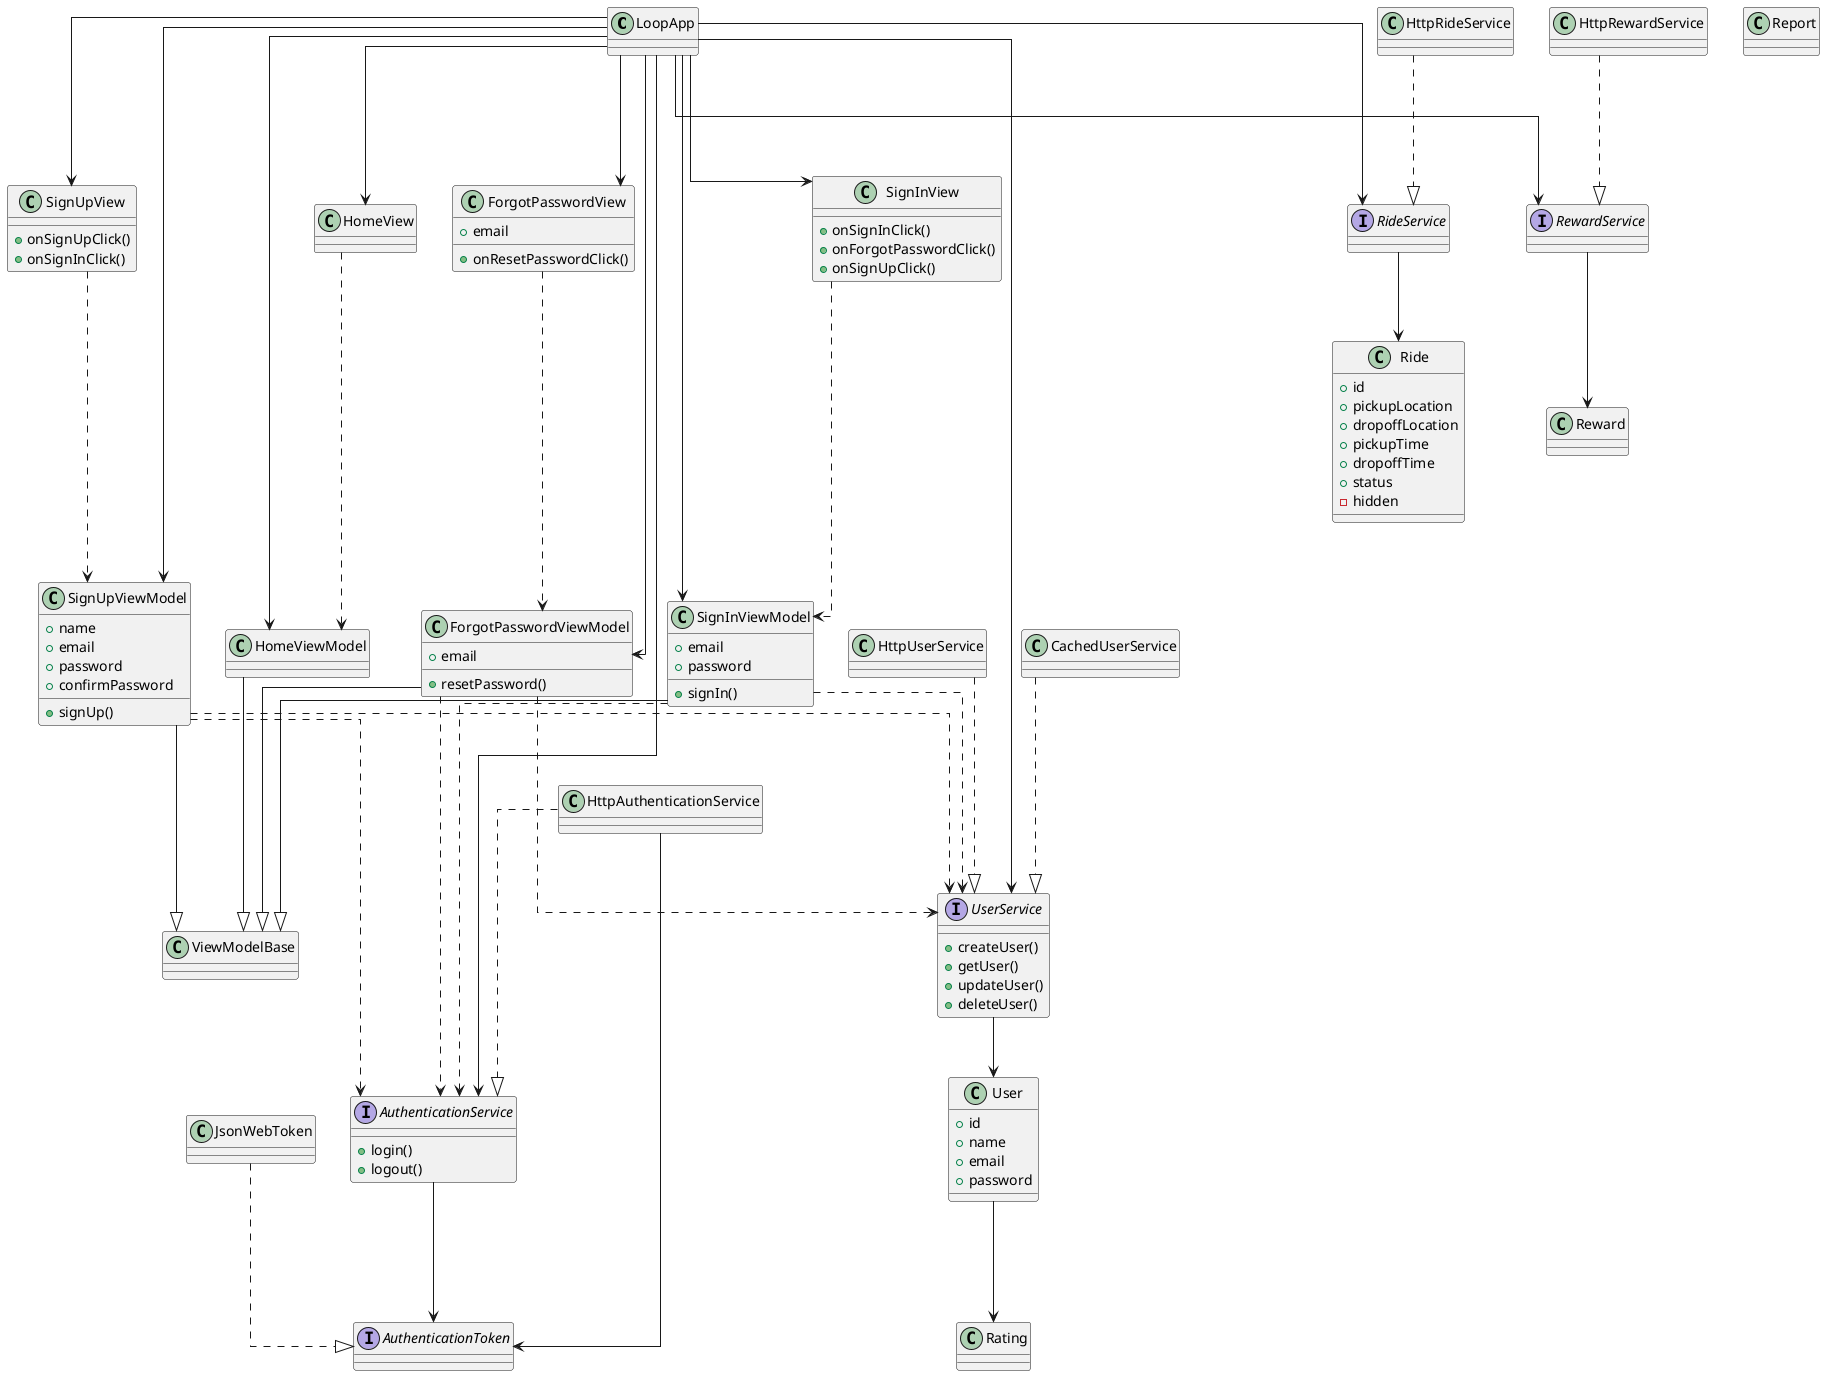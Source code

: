 @startuml
skinparam linetype ortho

LoopApp ---> SignInView
LoopApp ---> SignUpView
LoopApp ---> ForgotPasswordView
LoopApp ---> SignInViewModel
LoopApp ---> SignUpViewModel
LoopApp ---> ForgotPasswordViewModel
LoopApp ---> HomeView
LoopApp ---> HomeViewModel
LoopApp ---> AuthenticationService
LoopApp ---> UserService
LoopApp ---> RideService
LoopApp ---> RewardService

JsonWebToken ...|> AuthenticationToken

AuthenticationService ---> AuthenticationToken
HttpAuthenticationService ---> AuthenticationToken
UserService --> User
RideService --> Ride
RewardService --> Reward

SignInViewModel ---|> ViewModelBase
SignUpViewModel ---|> ViewModelBase
ForgotPasswordViewModel ---|> ViewModelBase
HomeViewModel ---|> ViewModelBase

SignInView ...> SignInViewModel
SignInViewModel ....> AuthenticationService
SignInViewModel ..> UserService

SignUpView ...> SignUpViewModel
SignUpViewModel ...> AuthenticationService
SignUpViewModel ...> UserService

ForgotPasswordView ...> ForgotPasswordViewModel
ForgotPasswordViewModel ...> AuthenticationService
ForgotPasswordViewModel ...> UserService

HomeView ...> HomeViewModel

HttpUserService ...|> UserService
CachedUserService ...|> UserService
HttpAuthenticationService ...|> AuthenticationService
HttpRideService ...|> RideService
HttpRewardService ...|> RewardService

User ---> Rating


class LoopApp {

}

class ViewModelBase {

}

class RideService {

}

class SignInView {
    +onSignInClick()
    +onForgotPasswordClick()
    +onSignUpClick()
}

class SignInViewModel {
    +email
    +password
    +signIn()
}

class SignUpView {
    +onSignUpClick()
    +onSignInClick()
}

class SignUpViewModel {
    +name
    +email
    +password
    +confirmPassword
    +signUp()
}

class ForgotPasswordView {
    +email
    +onResetPasswordClick()
}

class ForgotPasswordViewModel {
    +email
    +resetPassword()
}

class HomeView {

}

class HomeViewModel {
}

interface AuthenticationService {
    +login()
    +logout()
}

interface UserService {
    +createUser()
    +getUser()
    +updateUser()
    +deleteUser()
}

interface AuthenticationToken {

}

class CachedUserService {
}

class JsonWebToken {
}

class HttpRideService {
}

class HttpRewardService {
}

interface RideService {

}

interface RewardService {
}

class Reward {

}

class Rating {

}

class Report {

}

class User {
    +id
    +name
    +email
    +password
}

class Ride {
    +id
    +pickupLocation
    +dropoffLocation
    +pickupTime
    +dropoffTime
    +status
    -hidden
}


@enduml
